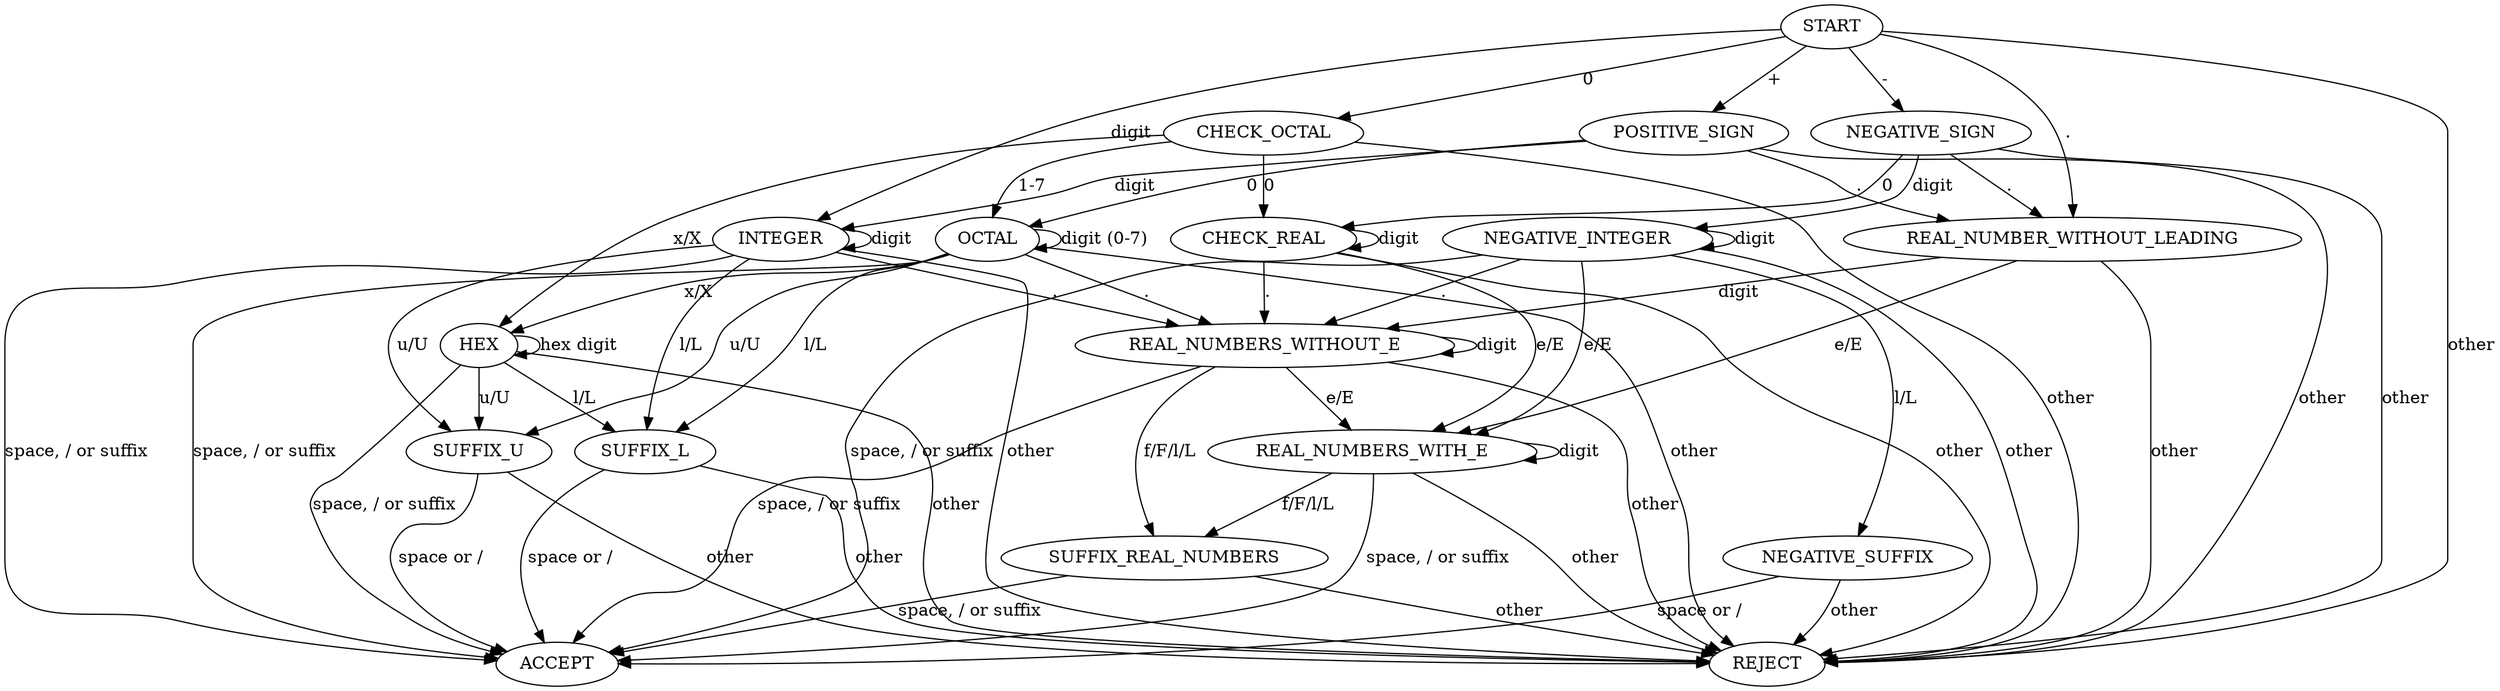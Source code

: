 digraph FSM {
    rankdir=TB; // Set the layout direction from left to right

    START -> INTEGER [label="digit"]
    START -> REAL_NUMBER_WITHOUT_LEADING [label="."]
    START -> NEGATIVE_SIGN [label="-"]
    START -> POSITIVE_SIGN [label="+"]
    START -> CHECK_OCTAL [label="0"]
    START -> REJECT [label="other"]

    INTEGER -> INTEGER [label="digit"]
    INTEGER -> ACCEPT [label="space, / or suffix"]
    INTEGER -> SUFFIX_U [label="u/U"]
    INTEGER -> SUFFIX_L [label="l/L"]
    INTEGER -> REAL_NUMBERS_WITHOUT_E [label="."]
    INTEGER -> REJECT [label="other"]

    NEGATIVE_INTEGER -> NEGATIVE_INTEGER [label="digit"]
    NEGATIVE_INTEGER -> ACCEPT [label="space, / or suffix"]
    NEGATIVE_INTEGER -> NEGATIVE_SUFFIX [label="l/L"]
    NEGATIVE_INTEGER -> REAL_NUMBERS_WITHOUT_E [label="."]
    NEGATIVE_INTEGER -> REAL_NUMBERS_WITH_E [label="e/E"]
    NEGATIVE_INTEGER -> REJECT [label="other"]

    OCTAL -> OCTAL [label="digit (0-7)"]
    OCTAL -> ACCEPT [label="space, / or suffix"]
    OCTAL -> SUFFIX_U [label="u/U"]
    OCTAL -> SUFFIX_L [label="l/L"]
    OCTAL -> HEX [label="x/X"]
    OCTAL -> REAL_NUMBERS_WITHOUT_E [label="."]
    OCTAL -> REJECT [label="other"]

    HEX -> HEX [label="hex digit"]
    HEX -> ACCEPT [label="space, / or suffix"]
    HEX -> SUFFIX_U [label="u/U"]
    HEX -> SUFFIX_L [label="l/L"]
    HEX -> REJECT [label="other"]

    POSITIVE_SIGN -> INTEGER [label="digit"]
    POSITIVE_SIGN -> OCTAL [label="0"]
    POSITIVE_SIGN -> REAL_NUMBER_WITHOUT_LEADING [label="."]
    POSITIVE_SIGN -> REJECT [label="other"]

    NEGATIVE_SIGN -> NEGATIVE_INTEGER [label="digit"]
    NEGATIVE_SIGN -> CHECK_REAL [label="0"]
    NEGATIVE_SIGN -> REAL_NUMBER_WITHOUT_LEADING [label="."]
    NEGATIVE_SIGN -> REJECT [label="other"]

    CHECK_OCTAL -> CHECK_REAL [label="0"]
    CHECK_OCTAL -> OCTAL [label="1-7"]
    CHECK_OCTAL -> HEX [label="x/X"]
    CHECK_OCTAL -> REJECT [label="other"]

    SUFFIX_L -> ACCEPT [label="space or /"]
    SUFFIX_L -> REJECT [label="other"]

    SUFFIX_U -> ACCEPT [label="space or /"]
    SUFFIX_U -> REJECT [label="other"]

    NEGATIVE_SUFFIX -> ACCEPT [label="space or /"]
    NEGATIVE_SUFFIX -> REJECT [label="other"]

    CHECK_REAL -> CHECK_REAL [label="digit"]
    CHECK_REAL -> REAL_NUMBERS_WITHOUT_E [label="."]
    CHECK_REAL -> REAL_NUMBERS_WITH_E [label="e/E"]
    CHECK_REAL -> REJECT [label="other"]

    REAL_NUMBER_WITHOUT_LEADING -> REAL_NUMBERS_WITHOUT_E [label="digit"]
    REAL_NUMBER_WITHOUT_LEADING -> REAL_NUMBERS_WITH_E [label="e/E"]
    REAL_NUMBER_WITHOUT_LEADING -> REJECT [label="other"]

    REAL_NUMBERS_WITHOUT_E -> REAL_NUMBERS_WITHOUT_E [label="digit"]
    REAL_NUMBERS_WITHOUT_E -> ACCEPT [label="space, / or suffix"]
    REAL_NUMBERS_WITHOUT_E -> SUFFIX_REAL_NUMBERS [label="f/F/l/L"]
    REAL_NUMBERS_WITHOUT_E -> REAL_NUMBERS_WITH_E [label="e/E"]
    REAL_NUMBERS_WITHOUT_E -> REJECT [label="other"]

    REAL_NUMBERS_WITH_E -> REAL_NUMBERS_WITH_E [label="digit"]
    REAL_NUMBERS_WITH_E -> ACCEPT [label="space, / or suffix"]
    REAL_NUMBERS_WITH_E -> SUFFIX_REAL_NUMBERS [label="f/F/l/L"]
    REAL_NUMBERS_WITH_E -> REJECT [label="other"]

    SUFFIX_REAL_NUMBERS -> ACCEPT [label="space, / or suffix"]
    SUFFIX_REAL_NUMBERS -> REJECT [label="other"]
}
